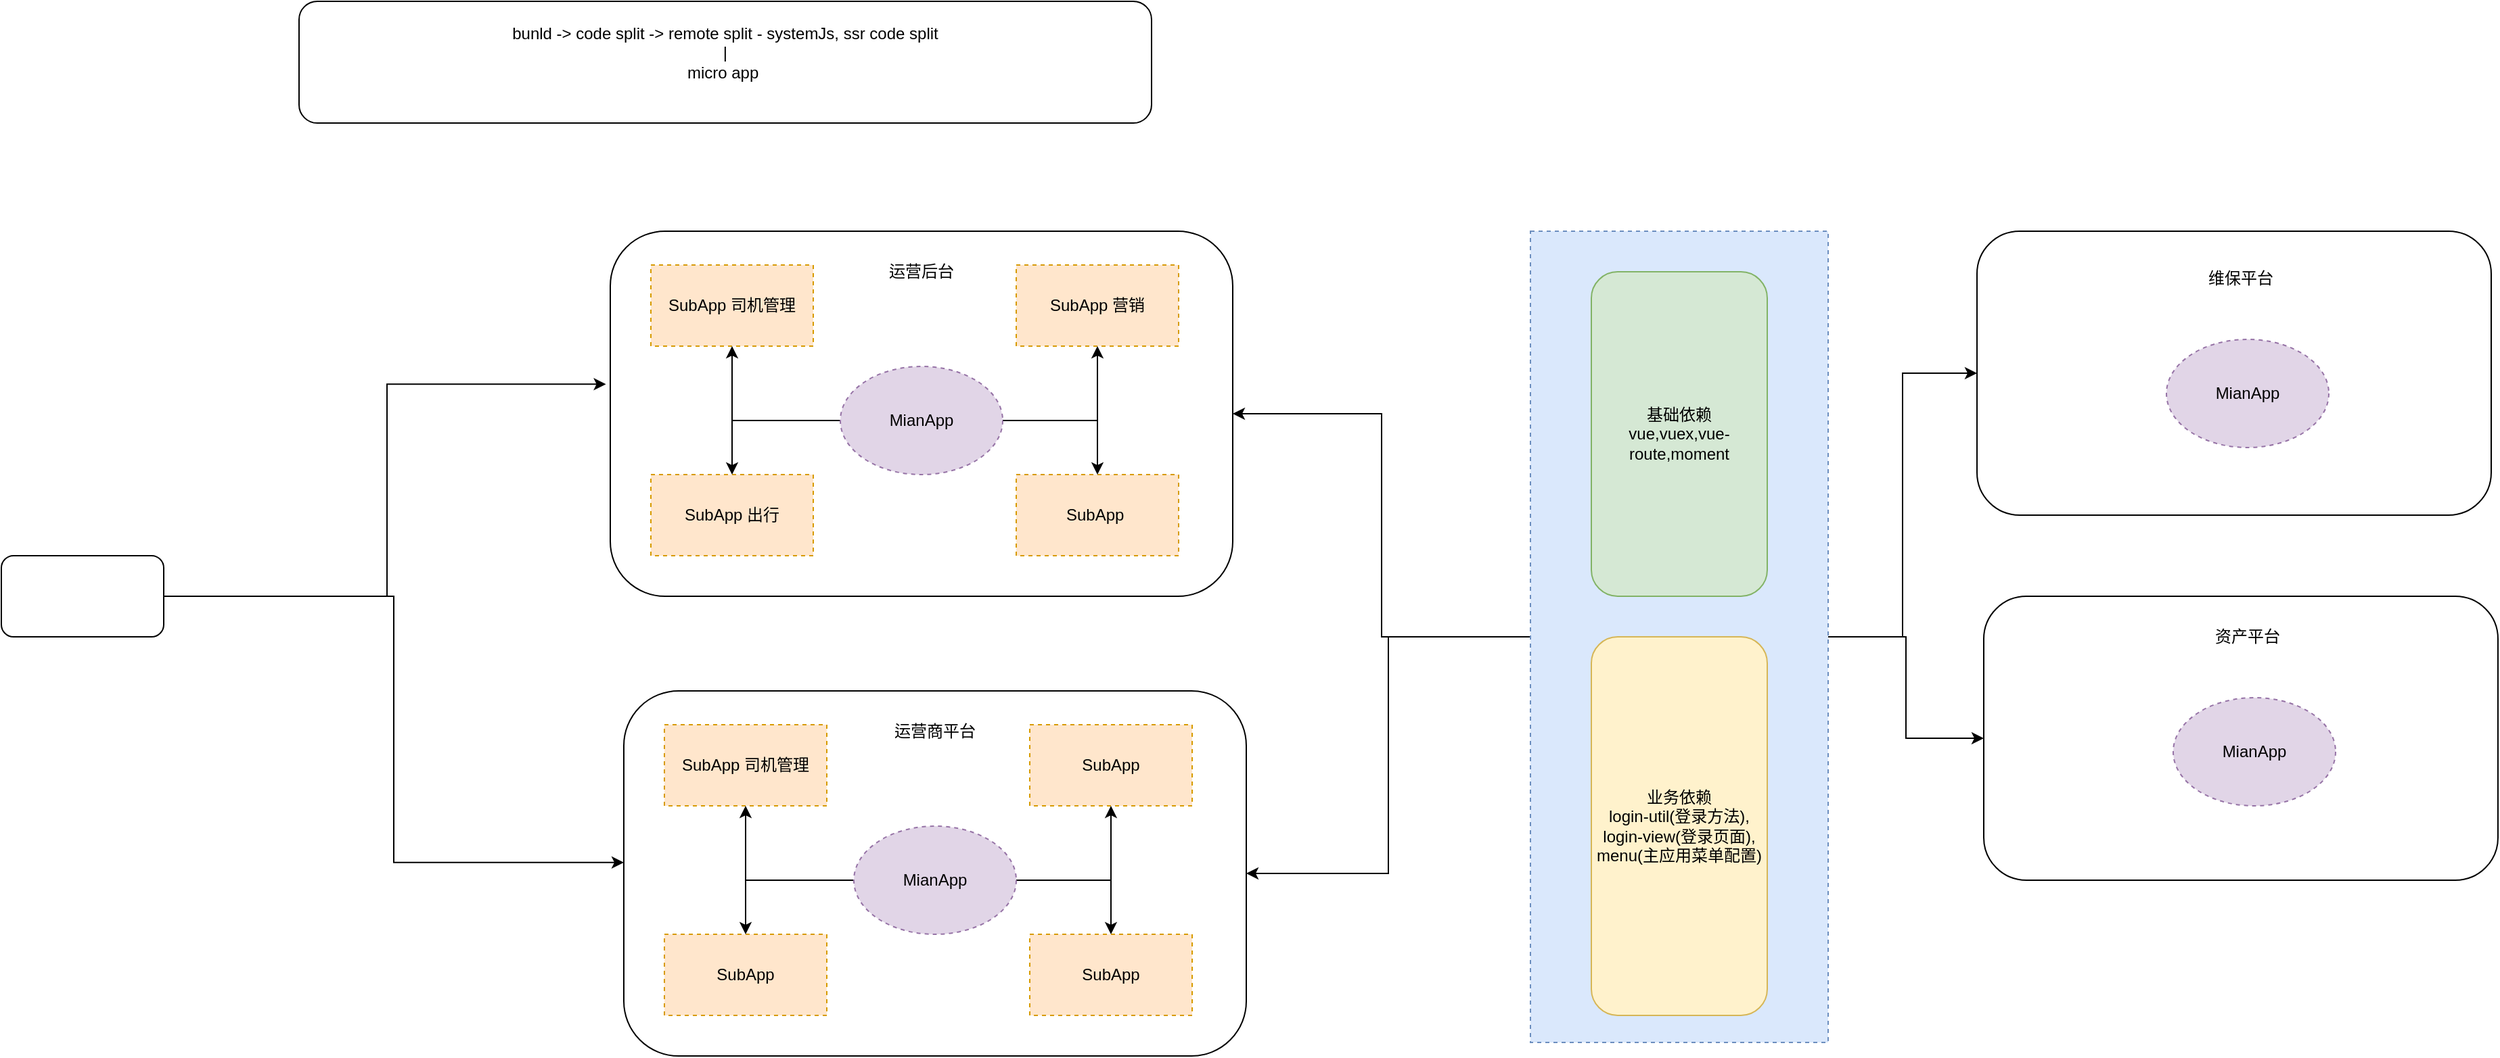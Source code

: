 <mxfile version="14.4.2" type="github">
  <diagram id="oVQuuiq1E-Ry_h9An2Pa" name="第 1 页">
    <mxGraphModel dx="2243" dy="762" grid="1" gridSize="10" guides="1" tooltips="1" connect="1" arrows="1" fold="1" page="1" pageScale="1" pageWidth="827" pageHeight="1169" math="0" shadow="0">
      <root>
        <mxCell id="0" />
        <mxCell id="1" parent="0" />
        <mxCell id="myJG3aS-q8uGBaLZNTOv-22" style="edgeStyle=orthogonalEdgeStyle;rounded=0;orthogonalLoop=1;jettySize=auto;html=1;" edge="1" parent="1" source="myJG3aS-q8uGBaLZNTOv-21" target="myJG3aS-q8uGBaLZNTOv-4">
          <mxGeometry relative="1" as="geometry" />
        </mxCell>
        <mxCell id="myJG3aS-q8uGBaLZNTOv-35" style="edgeStyle=orthogonalEdgeStyle;rounded=0;orthogonalLoop=1;jettySize=auto;html=1;entryX=1;entryY=0.5;entryDx=0;entryDy=0;" edge="1" parent="1" source="myJG3aS-q8uGBaLZNTOv-21" target="myJG3aS-q8uGBaLZNTOv-24">
          <mxGeometry relative="1" as="geometry" />
        </mxCell>
        <mxCell id="myJG3aS-q8uGBaLZNTOv-51" style="edgeStyle=orthogonalEdgeStyle;rounded=0;orthogonalLoop=1;jettySize=auto;html=1;" edge="1" parent="1" source="myJG3aS-q8uGBaLZNTOv-21" target="myJG3aS-q8uGBaLZNTOv-42">
          <mxGeometry relative="1" as="geometry" />
        </mxCell>
        <mxCell id="myJG3aS-q8uGBaLZNTOv-52" style="edgeStyle=orthogonalEdgeStyle;rounded=0;orthogonalLoop=1;jettySize=auto;html=1;" edge="1" parent="1" source="myJG3aS-q8uGBaLZNTOv-21" target="myJG3aS-q8uGBaLZNTOv-46">
          <mxGeometry relative="1" as="geometry" />
        </mxCell>
        <mxCell id="myJG3aS-q8uGBaLZNTOv-21" value="" style="rounded=0;whiteSpace=wrap;html=1;dashed=1;fillColor=#dae8fc;strokeColor=#6c8ebf;" vertex="1" parent="1">
          <mxGeometry x="480" y="230" width="220" height="600" as="geometry" />
        </mxCell>
        <mxCell id="myJG3aS-q8uGBaLZNTOv-1" value="基础依赖&lt;br&gt;vue,vuex,vue-route,moment" style="rounded=1;whiteSpace=wrap;html=1;fillColor=#d5e8d4;strokeColor=#82b366;" vertex="1" parent="1">
          <mxGeometry x="525" y="260" width="130" height="240" as="geometry" />
        </mxCell>
        <mxCell id="myJG3aS-q8uGBaLZNTOv-2" value="业务依赖&lt;br&gt;login-util(登录方法), login-view(登录页面), menu(主应用菜单配置)" style="rounded=1;whiteSpace=wrap;html=1;fillColor=#fff2cc;strokeColor=#d6b656;" vertex="1" parent="1">
          <mxGeometry x="525" y="530" width="130" height="280" as="geometry" />
        </mxCell>
        <mxCell id="myJG3aS-q8uGBaLZNTOv-4" value="" style="rounded=1;whiteSpace=wrap;html=1;" vertex="1" parent="1">
          <mxGeometry x="-200" y="230" width="460" height="270" as="geometry" />
        </mxCell>
        <mxCell id="myJG3aS-q8uGBaLZNTOv-5" value="SubApp 司机管理" style="rounded=0;whiteSpace=wrap;html=1;dashed=1;fillColor=#ffe6cc;strokeColor=#d79b00;" vertex="1" parent="1">
          <mxGeometry x="-170" y="255" width="120" height="60" as="geometry" />
        </mxCell>
        <mxCell id="myJG3aS-q8uGBaLZNTOv-6" value="SubApp 营销" style="rounded=0;whiteSpace=wrap;html=1;dashed=1;fillColor=#ffe6cc;strokeColor=#d79b00;" vertex="1" parent="1">
          <mxGeometry x="100" y="255" width="120" height="60" as="geometry" />
        </mxCell>
        <mxCell id="myJG3aS-q8uGBaLZNTOv-7" value="SubApp 出行" style="rounded=0;whiteSpace=wrap;html=1;dashed=1;fillColor=#ffe6cc;strokeColor=#d79b00;" vertex="1" parent="1">
          <mxGeometry x="-170" y="410" width="120" height="60" as="geometry" />
        </mxCell>
        <mxCell id="myJG3aS-q8uGBaLZNTOv-8" value="SubApp&amp;nbsp;" style="rounded=0;whiteSpace=wrap;html=1;dashed=1;fillColor=#ffe6cc;strokeColor=#d79b00;" vertex="1" parent="1">
          <mxGeometry x="100" y="410" width="120" height="60" as="geometry" />
        </mxCell>
        <mxCell id="myJG3aS-q8uGBaLZNTOv-17" style="edgeStyle=orthogonalEdgeStyle;rounded=0;orthogonalLoop=1;jettySize=auto;html=1;" edge="1" parent="1" source="myJG3aS-q8uGBaLZNTOv-16" target="myJG3aS-q8uGBaLZNTOv-6">
          <mxGeometry relative="1" as="geometry" />
        </mxCell>
        <mxCell id="myJG3aS-q8uGBaLZNTOv-18" style="edgeStyle=orthogonalEdgeStyle;rounded=0;orthogonalLoop=1;jettySize=auto;html=1;" edge="1" parent="1" source="myJG3aS-q8uGBaLZNTOv-16" target="myJG3aS-q8uGBaLZNTOv-5">
          <mxGeometry relative="1" as="geometry" />
        </mxCell>
        <mxCell id="myJG3aS-q8uGBaLZNTOv-19" style="edgeStyle=orthogonalEdgeStyle;rounded=0;orthogonalLoop=1;jettySize=auto;html=1;entryX=0.5;entryY=0;entryDx=0;entryDy=0;" edge="1" parent="1" source="myJG3aS-q8uGBaLZNTOv-16" target="myJG3aS-q8uGBaLZNTOv-8">
          <mxGeometry relative="1" as="geometry" />
        </mxCell>
        <mxCell id="myJG3aS-q8uGBaLZNTOv-20" style="edgeStyle=orthogonalEdgeStyle;rounded=0;orthogonalLoop=1;jettySize=auto;html=1;entryX=0.5;entryY=0;entryDx=0;entryDy=0;" edge="1" parent="1" source="myJG3aS-q8uGBaLZNTOv-16" target="myJG3aS-q8uGBaLZNTOv-7">
          <mxGeometry relative="1" as="geometry" />
        </mxCell>
        <mxCell id="myJG3aS-q8uGBaLZNTOv-16" value="MianApp" style="ellipse;whiteSpace=wrap;html=1;dashed=1;fillColor=#e1d5e7;strokeColor=#9673a6;" vertex="1" parent="1">
          <mxGeometry x="-30" y="330" width="120" height="80" as="geometry" />
        </mxCell>
        <mxCell id="myJG3aS-q8uGBaLZNTOv-23" value="运营后台" style="text;html=1;strokeColor=none;fillColor=none;align=center;verticalAlign=middle;whiteSpace=wrap;rounded=0;dashed=1;" vertex="1" parent="1">
          <mxGeometry x="-10" y="250" width="80" height="20" as="geometry" />
        </mxCell>
        <mxCell id="myJG3aS-q8uGBaLZNTOv-24" value="" style="rounded=1;whiteSpace=wrap;html=1;" vertex="1" parent="1">
          <mxGeometry x="-190" y="570" width="460" height="270" as="geometry" />
        </mxCell>
        <mxCell id="myJG3aS-q8uGBaLZNTOv-25" value="SubApp 司机管理" style="rounded=0;whiteSpace=wrap;html=1;dashed=1;fillColor=#ffe6cc;strokeColor=#d79b00;" vertex="1" parent="1">
          <mxGeometry x="-160" y="595" width="120" height="60" as="geometry" />
        </mxCell>
        <mxCell id="myJG3aS-q8uGBaLZNTOv-26" value="SubApp" style="rounded=0;whiteSpace=wrap;html=1;dashed=1;fillColor=#ffe6cc;strokeColor=#d79b00;" vertex="1" parent="1">
          <mxGeometry x="110" y="595" width="120" height="60" as="geometry" />
        </mxCell>
        <mxCell id="myJG3aS-q8uGBaLZNTOv-27" value="SubApp" style="rounded=0;whiteSpace=wrap;html=1;dashed=1;fillColor=#ffe6cc;strokeColor=#d79b00;" vertex="1" parent="1">
          <mxGeometry x="-160" y="750" width="120" height="60" as="geometry" />
        </mxCell>
        <mxCell id="myJG3aS-q8uGBaLZNTOv-28" value="SubApp" style="rounded=0;whiteSpace=wrap;html=1;dashed=1;fillColor=#ffe6cc;strokeColor=#d79b00;" vertex="1" parent="1">
          <mxGeometry x="110" y="750" width="120" height="60" as="geometry" />
        </mxCell>
        <mxCell id="myJG3aS-q8uGBaLZNTOv-29" style="edgeStyle=orthogonalEdgeStyle;rounded=0;orthogonalLoop=1;jettySize=auto;html=1;" edge="1" parent="1" source="myJG3aS-q8uGBaLZNTOv-33" target="myJG3aS-q8uGBaLZNTOv-26">
          <mxGeometry relative="1" as="geometry" />
        </mxCell>
        <mxCell id="myJG3aS-q8uGBaLZNTOv-30" style="edgeStyle=orthogonalEdgeStyle;rounded=0;orthogonalLoop=1;jettySize=auto;html=1;" edge="1" parent="1" source="myJG3aS-q8uGBaLZNTOv-33" target="myJG3aS-q8uGBaLZNTOv-25">
          <mxGeometry relative="1" as="geometry" />
        </mxCell>
        <mxCell id="myJG3aS-q8uGBaLZNTOv-31" style="edgeStyle=orthogonalEdgeStyle;rounded=0;orthogonalLoop=1;jettySize=auto;html=1;entryX=0.5;entryY=0;entryDx=0;entryDy=0;" edge="1" parent="1" source="myJG3aS-q8uGBaLZNTOv-33" target="myJG3aS-q8uGBaLZNTOv-28">
          <mxGeometry relative="1" as="geometry" />
        </mxCell>
        <mxCell id="myJG3aS-q8uGBaLZNTOv-32" style="edgeStyle=orthogonalEdgeStyle;rounded=0;orthogonalLoop=1;jettySize=auto;html=1;entryX=0.5;entryY=0;entryDx=0;entryDy=0;" edge="1" parent="1" source="myJG3aS-q8uGBaLZNTOv-33" target="myJG3aS-q8uGBaLZNTOv-27">
          <mxGeometry relative="1" as="geometry" />
        </mxCell>
        <mxCell id="myJG3aS-q8uGBaLZNTOv-33" value="MianApp" style="ellipse;whiteSpace=wrap;html=1;dashed=1;fillColor=#e1d5e7;strokeColor=#9673a6;" vertex="1" parent="1">
          <mxGeometry x="-20" y="670" width="120" height="80" as="geometry" />
        </mxCell>
        <mxCell id="myJG3aS-q8uGBaLZNTOv-34" value="运营商平台" style="text;html=1;strokeColor=none;fillColor=none;align=center;verticalAlign=middle;whiteSpace=wrap;rounded=0;dashed=1;" vertex="1" parent="1">
          <mxGeometry y="590" width="80" height="20" as="geometry" />
        </mxCell>
        <mxCell id="myJG3aS-q8uGBaLZNTOv-37" style="edgeStyle=orthogonalEdgeStyle;rounded=0;orthogonalLoop=1;jettySize=auto;html=1;entryX=-0.007;entryY=0.419;entryDx=0;entryDy=0;entryPerimeter=0;" edge="1" parent="1" source="myJG3aS-q8uGBaLZNTOv-36" target="myJG3aS-q8uGBaLZNTOv-4">
          <mxGeometry relative="1" as="geometry" />
        </mxCell>
        <mxCell id="myJG3aS-q8uGBaLZNTOv-38" style="edgeStyle=orthogonalEdgeStyle;rounded=0;orthogonalLoop=1;jettySize=auto;html=1;entryX=0;entryY=0.47;entryDx=0;entryDy=0;entryPerimeter=0;" edge="1" parent="1" source="myJG3aS-q8uGBaLZNTOv-36" target="myJG3aS-q8uGBaLZNTOv-24">
          <mxGeometry relative="1" as="geometry" />
        </mxCell>
        <mxCell id="myJG3aS-q8uGBaLZNTOv-36" value="" style="rounded=1;whiteSpace=wrap;html=1;" vertex="1" parent="1">
          <mxGeometry x="-650" y="470" width="120" height="60" as="geometry" />
        </mxCell>
        <mxCell id="myJG3aS-q8uGBaLZNTOv-40" value="bunld -&amp;gt; code split -&amp;gt; remote split - systemJs, ssr code split&lt;br&gt;|&lt;br&gt;micro app&amp;nbsp;&lt;br&gt;&amp;nbsp;" style="rounded=1;whiteSpace=wrap;html=1;" vertex="1" parent="1">
          <mxGeometry x="-430" y="60" width="630" height="90" as="geometry" />
        </mxCell>
        <mxCell id="myJG3aS-q8uGBaLZNTOv-42" value="" style="rounded=1;whiteSpace=wrap;html=1;" vertex="1" parent="1">
          <mxGeometry x="810" y="230" width="380" height="210" as="geometry" />
        </mxCell>
        <mxCell id="myJG3aS-q8uGBaLZNTOv-43" value="MianApp" style="ellipse;whiteSpace=wrap;html=1;dashed=1;fillColor=#e1d5e7;strokeColor=#9673a6;" vertex="1" parent="1">
          <mxGeometry x="950" y="310" width="120" height="80" as="geometry" />
        </mxCell>
        <mxCell id="myJG3aS-q8uGBaLZNTOv-44" value="维保平台" style="text;html=1;strokeColor=none;fillColor=none;align=center;verticalAlign=middle;whiteSpace=wrap;rounded=0;dashed=1;" vertex="1" parent="1">
          <mxGeometry x="965" y="255" width="80" height="20" as="geometry" />
        </mxCell>
        <mxCell id="myJG3aS-q8uGBaLZNTOv-46" value="" style="rounded=1;whiteSpace=wrap;html=1;" vertex="1" parent="1">
          <mxGeometry x="815" y="500" width="380" height="210" as="geometry" />
        </mxCell>
        <mxCell id="myJG3aS-q8uGBaLZNTOv-47" value="MianApp" style="ellipse;whiteSpace=wrap;html=1;dashed=1;fillColor=#e1d5e7;strokeColor=#9673a6;" vertex="1" parent="1">
          <mxGeometry x="955" y="575" width="120" height="80" as="geometry" />
        </mxCell>
        <mxCell id="myJG3aS-q8uGBaLZNTOv-48" value="资产平台" style="text;html=1;strokeColor=none;fillColor=none;align=center;verticalAlign=middle;whiteSpace=wrap;rounded=0;dashed=1;" vertex="1" parent="1">
          <mxGeometry x="970" y="520" width="80" height="20" as="geometry" />
        </mxCell>
      </root>
    </mxGraphModel>
  </diagram>
</mxfile>
